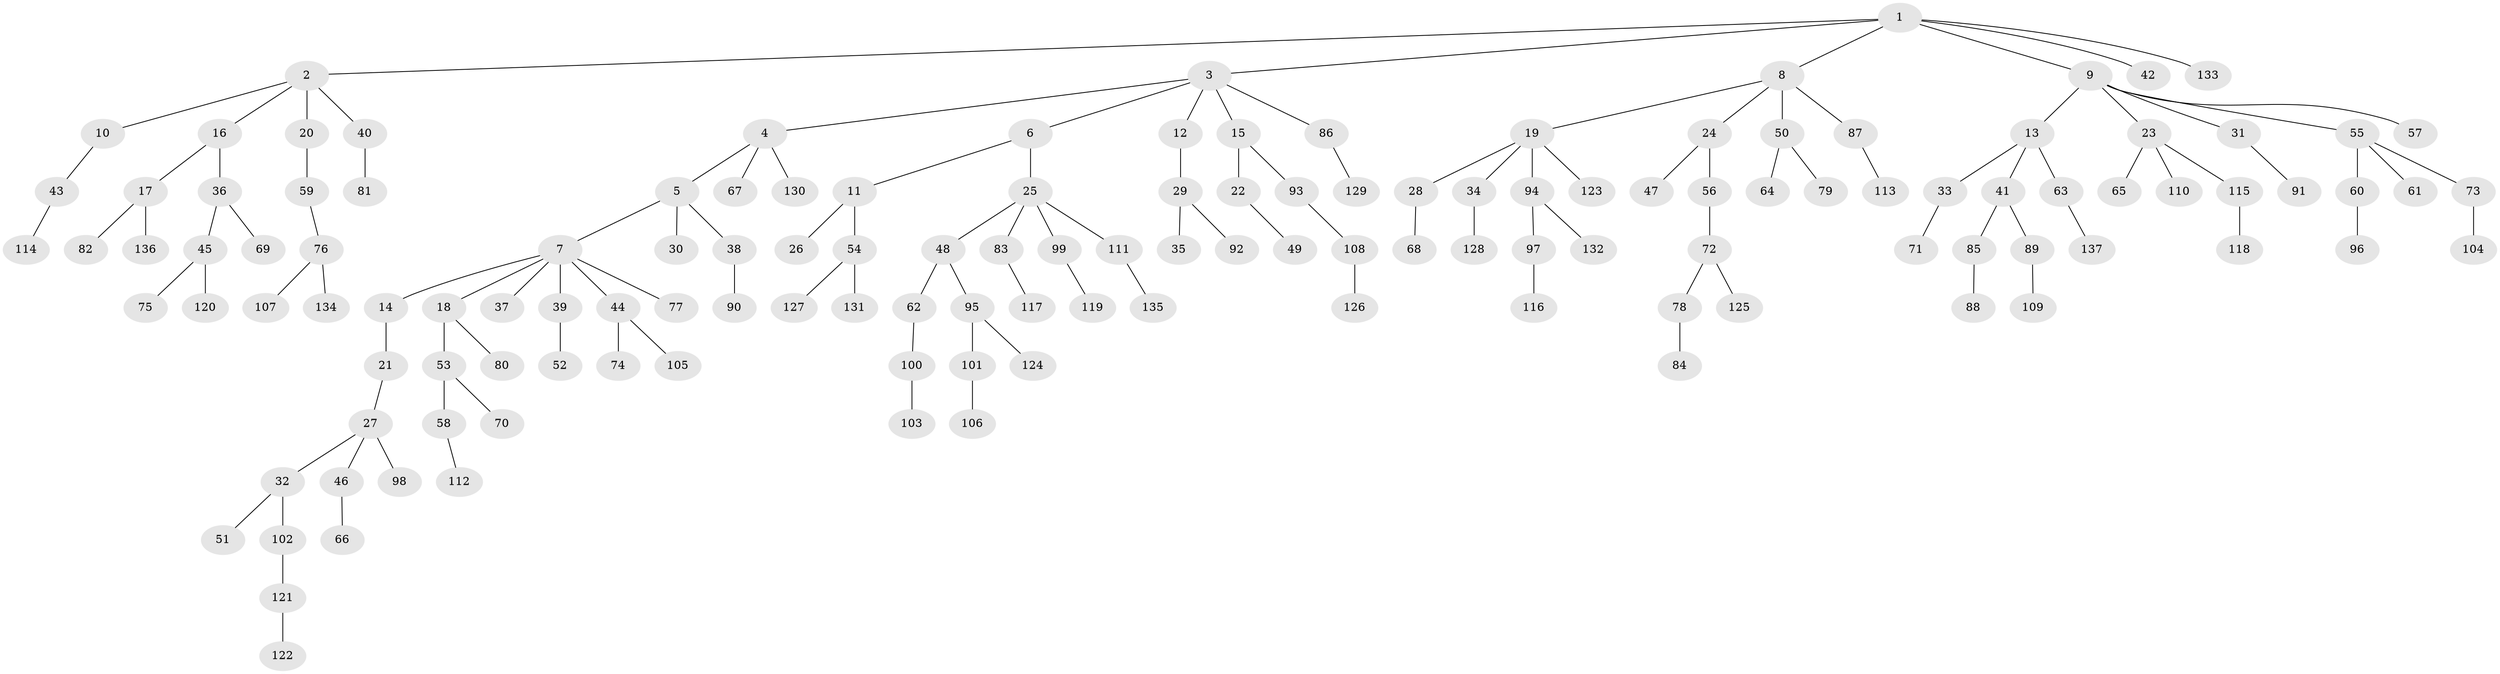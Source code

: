 // Generated by graph-tools (version 1.1) at 2025/50/03/09/25 03:50:20]
// undirected, 137 vertices, 136 edges
graph export_dot {
graph [start="1"]
  node [color=gray90,style=filled];
  1;
  2;
  3;
  4;
  5;
  6;
  7;
  8;
  9;
  10;
  11;
  12;
  13;
  14;
  15;
  16;
  17;
  18;
  19;
  20;
  21;
  22;
  23;
  24;
  25;
  26;
  27;
  28;
  29;
  30;
  31;
  32;
  33;
  34;
  35;
  36;
  37;
  38;
  39;
  40;
  41;
  42;
  43;
  44;
  45;
  46;
  47;
  48;
  49;
  50;
  51;
  52;
  53;
  54;
  55;
  56;
  57;
  58;
  59;
  60;
  61;
  62;
  63;
  64;
  65;
  66;
  67;
  68;
  69;
  70;
  71;
  72;
  73;
  74;
  75;
  76;
  77;
  78;
  79;
  80;
  81;
  82;
  83;
  84;
  85;
  86;
  87;
  88;
  89;
  90;
  91;
  92;
  93;
  94;
  95;
  96;
  97;
  98;
  99;
  100;
  101;
  102;
  103;
  104;
  105;
  106;
  107;
  108;
  109;
  110;
  111;
  112;
  113;
  114;
  115;
  116;
  117;
  118;
  119;
  120;
  121;
  122;
  123;
  124;
  125;
  126;
  127;
  128;
  129;
  130;
  131;
  132;
  133;
  134;
  135;
  136;
  137;
  1 -- 2;
  1 -- 3;
  1 -- 8;
  1 -- 9;
  1 -- 42;
  1 -- 133;
  2 -- 10;
  2 -- 16;
  2 -- 20;
  2 -- 40;
  3 -- 4;
  3 -- 6;
  3 -- 12;
  3 -- 15;
  3 -- 86;
  4 -- 5;
  4 -- 67;
  4 -- 130;
  5 -- 7;
  5 -- 30;
  5 -- 38;
  6 -- 11;
  6 -- 25;
  7 -- 14;
  7 -- 18;
  7 -- 37;
  7 -- 39;
  7 -- 44;
  7 -- 77;
  8 -- 19;
  8 -- 24;
  8 -- 50;
  8 -- 87;
  9 -- 13;
  9 -- 23;
  9 -- 31;
  9 -- 55;
  9 -- 57;
  10 -- 43;
  11 -- 26;
  11 -- 54;
  12 -- 29;
  13 -- 33;
  13 -- 41;
  13 -- 63;
  14 -- 21;
  15 -- 22;
  15 -- 93;
  16 -- 17;
  16 -- 36;
  17 -- 82;
  17 -- 136;
  18 -- 53;
  18 -- 80;
  19 -- 28;
  19 -- 34;
  19 -- 94;
  19 -- 123;
  20 -- 59;
  21 -- 27;
  22 -- 49;
  23 -- 65;
  23 -- 110;
  23 -- 115;
  24 -- 47;
  24 -- 56;
  25 -- 48;
  25 -- 83;
  25 -- 99;
  25 -- 111;
  27 -- 32;
  27 -- 46;
  27 -- 98;
  28 -- 68;
  29 -- 35;
  29 -- 92;
  31 -- 91;
  32 -- 51;
  32 -- 102;
  33 -- 71;
  34 -- 128;
  36 -- 45;
  36 -- 69;
  38 -- 90;
  39 -- 52;
  40 -- 81;
  41 -- 85;
  41 -- 89;
  43 -- 114;
  44 -- 74;
  44 -- 105;
  45 -- 75;
  45 -- 120;
  46 -- 66;
  48 -- 62;
  48 -- 95;
  50 -- 64;
  50 -- 79;
  53 -- 58;
  53 -- 70;
  54 -- 127;
  54 -- 131;
  55 -- 60;
  55 -- 61;
  55 -- 73;
  56 -- 72;
  58 -- 112;
  59 -- 76;
  60 -- 96;
  62 -- 100;
  63 -- 137;
  72 -- 78;
  72 -- 125;
  73 -- 104;
  76 -- 107;
  76 -- 134;
  78 -- 84;
  83 -- 117;
  85 -- 88;
  86 -- 129;
  87 -- 113;
  89 -- 109;
  93 -- 108;
  94 -- 97;
  94 -- 132;
  95 -- 101;
  95 -- 124;
  97 -- 116;
  99 -- 119;
  100 -- 103;
  101 -- 106;
  102 -- 121;
  108 -- 126;
  111 -- 135;
  115 -- 118;
  121 -- 122;
}
